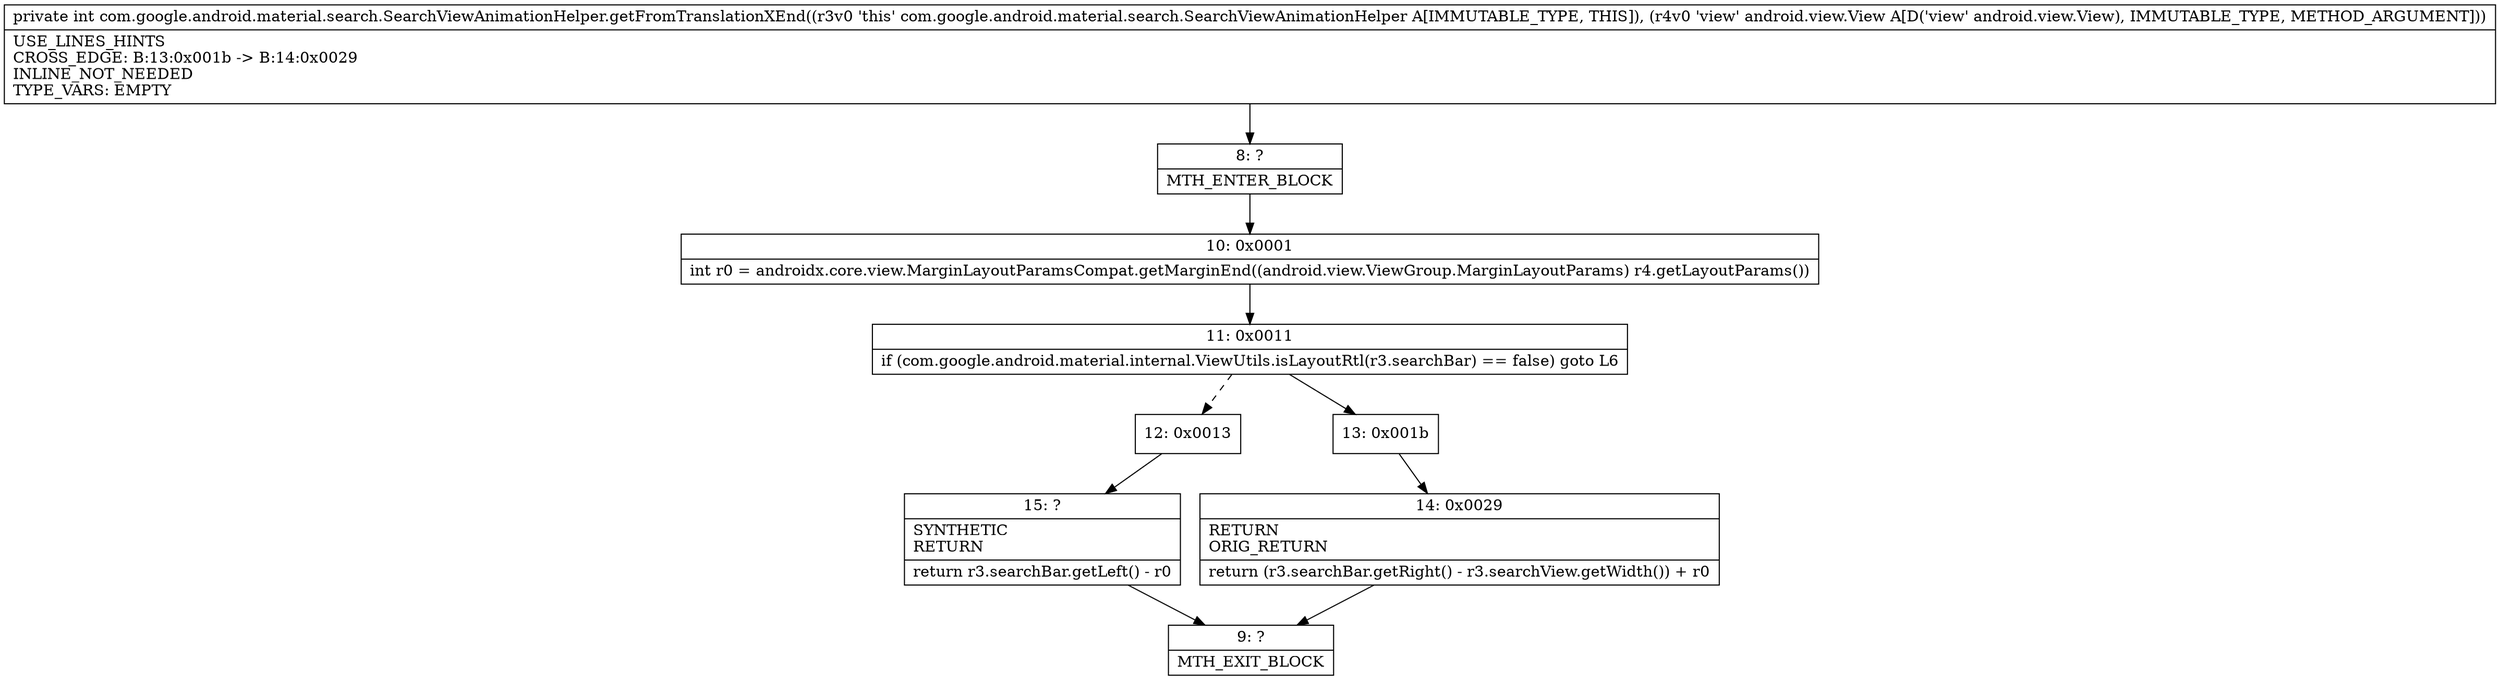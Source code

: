 digraph "CFG forcom.google.android.material.search.SearchViewAnimationHelper.getFromTranslationXEnd(Landroid\/view\/View;)I" {
Node_8 [shape=record,label="{8\:\ ?|MTH_ENTER_BLOCK\l}"];
Node_10 [shape=record,label="{10\:\ 0x0001|int r0 = androidx.core.view.MarginLayoutParamsCompat.getMarginEnd((android.view.ViewGroup.MarginLayoutParams) r4.getLayoutParams())\l}"];
Node_11 [shape=record,label="{11\:\ 0x0011|if (com.google.android.material.internal.ViewUtils.isLayoutRtl(r3.searchBar) == false) goto L6\l}"];
Node_12 [shape=record,label="{12\:\ 0x0013}"];
Node_15 [shape=record,label="{15\:\ ?|SYNTHETIC\lRETURN\l|return r3.searchBar.getLeft() \- r0\l}"];
Node_9 [shape=record,label="{9\:\ ?|MTH_EXIT_BLOCK\l}"];
Node_13 [shape=record,label="{13\:\ 0x001b}"];
Node_14 [shape=record,label="{14\:\ 0x0029|RETURN\lORIG_RETURN\l|return (r3.searchBar.getRight() \- r3.searchView.getWidth()) + r0\l}"];
MethodNode[shape=record,label="{private int com.google.android.material.search.SearchViewAnimationHelper.getFromTranslationXEnd((r3v0 'this' com.google.android.material.search.SearchViewAnimationHelper A[IMMUTABLE_TYPE, THIS]), (r4v0 'view' android.view.View A[D('view' android.view.View), IMMUTABLE_TYPE, METHOD_ARGUMENT]))  | USE_LINES_HINTS\lCROSS_EDGE: B:13:0x001b \-\> B:14:0x0029\lINLINE_NOT_NEEDED\lTYPE_VARS: EMPTY\l}"];
MethodNode -> Node_8;Node_8 -> Node_10;
Node_10 -> Node_11;
Node_11 -> Node_12[style=dashed];
Node_11 -> Node_13;
Node_12 -> Node_15;
Node_15 -> Node_9;
Node_13 -> Node_14;
Node_14 -> Node_9;
}

